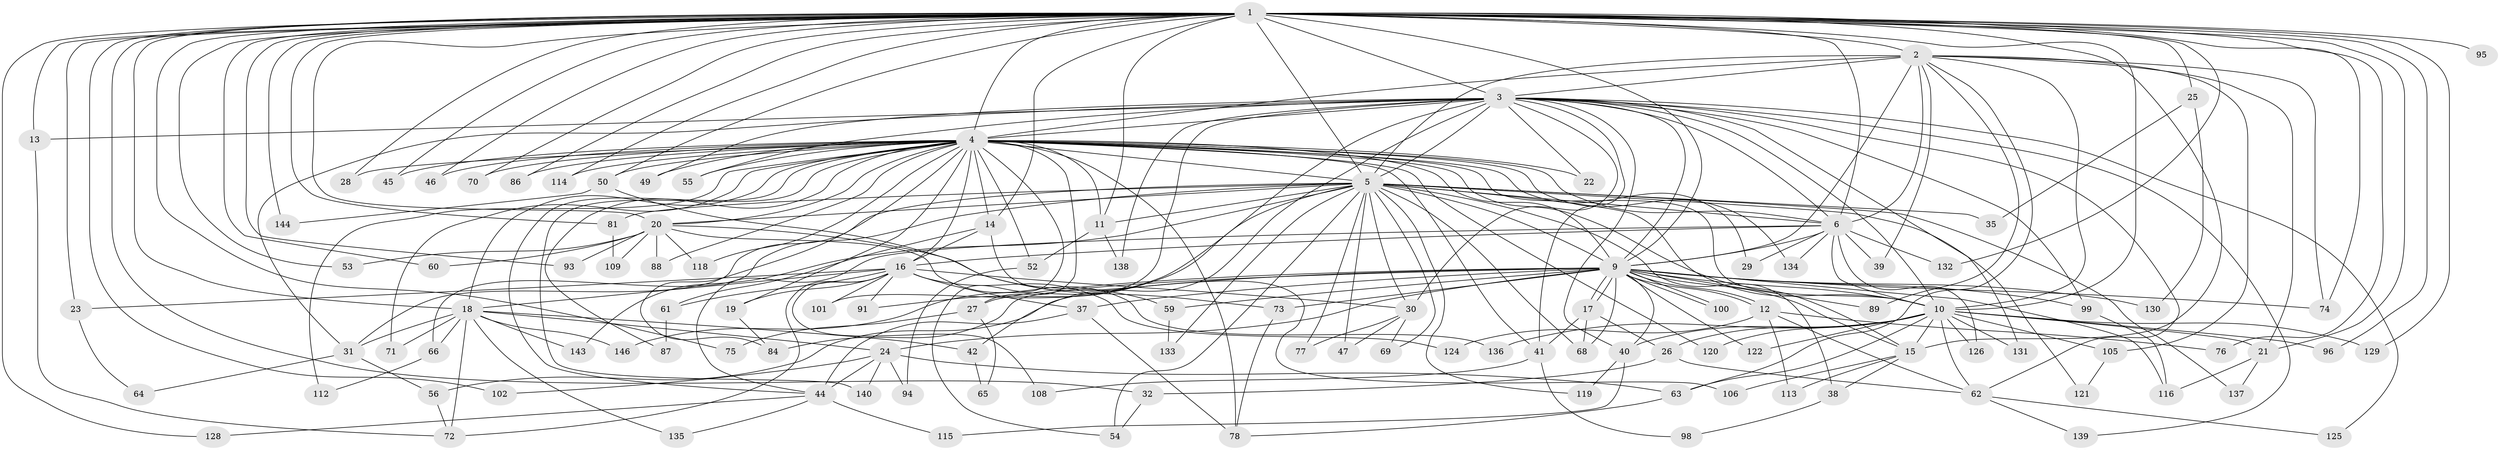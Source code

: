 // original degree distribution, {25: 0.006802721088435374, 15: 0.013605442176870748, 28: 0.006802721088435374, 42: 0.006802721088435374, 17: 0.013605442176870748, 26: 0.006802721088435374, 20: 0.013605442176870748, 31: 0.006802721088435374, 5: 0.07482993197278912, 3: 0.1836734693877551, 6: 0.027210884353741496, 10: 0.013605442176870748, 2: 0.564625850340136, 4: 0.061224489795918366}
// Generated by graph-tools (version 1.1) at 2025/41/03/06/25 10:41:31]
// undirected, 116 vertices, 267 edges
graph export_dot {
graph [start="1"]
  node [color=gray90,style=filled];
  1 [super="+7"];
  2 [super="+145"];
  3 [super="+34"];
  4 [super="+51"];
  5 [super="+8"];
  6 [super="+141"];
  9 [super="+58"];
  10 [super="+79"];
  11 [super="+36"];
  12 [super="+103"];
  13;
  14 [super="+90"];
  15 [super="+33"];
  16 [super="+142"];
  17;
  18 [super="+67"];
  19;
  20 [super="+57"];
  21 [super="+92"];
  22;
  23;
  24 [super="+48"];
  25;
  26;
  27 [super="+43"];
  28;
  29;
  30 [super="+85"];
  31 [super="+80"];
  32;
  35;
  37;
  38;
  39;
  40;
  41 [super="+83"];
  42;
  44 [super="+123"];
  45;
  46;
  47;
  49;
  50;
  52;
  53;
  54 [super="+111"];
  55;
  56;
  59;
  60;
  61;
  62 [super="+82"];
  63;
  64;
  65;
  66;
  68 [super="+117"];
  69;
  70;
  71;
  72 [super="+104"];
  73 [super="+97"];
  74 [super="+110"];
  75;
  76;
  77;
  78 [super="+107"];
  81;
  84 [super="+147"];
  86;
  87;
  88;
  89;
  91;
  93;
  94;
  95;
  96;
  98;
  99;
  100;
  101;
  102;
  105;
  106;
  108;
  109;
  112;
  113;
  114;
  115;
  116 [super="+127"];
  118;
  119;
  120;
  121;
  122;
  124;
  125;
  126;
  128;
  129;
  130;
  131;
  132;
  133;
  134;
  135;
  136;
  137;
  138;
  139;
  140;
  143;
  144;
  146;
  1 -- 2 [weight=2];
  1 -- 3 [weight=2];
  1 -- 4 [weight=2];
  1 -- 5 [weight=4];
  1 -- 6 [weight=2];
  1 -- 9 [weight=2];
  1 -- 10 [weight=2];
  1 -- 13;
  1 -- 18;
  1 -- 21;
  1 -- 23;
  1 -- 25 [weight=2];
  1 -- 28;
  1 -- 45;
  1 -- 46;
  1 -- 60;
  1 -- 74;
  1 -- 86;
  1 -- 93;
  1 -- 128;
  1 -- 132;
  1 -- 129;
  1 -- 11;
  1 -- 70;
  1 -- 75;
  1 -- 14;
  1 -- 76;
  1 -- 144;
  1 -- 81;
  1 -- 95;
  1 -- 32;
  1 -- 96;
  1 -- 102;
  1 -- 50;
  1 -- 114;
  1 -- 53;
  1 -- 20;
  1 -- 15;
  2 -- 3;
  2 -- 4;
  2 -- 5 [weight=2];
  2 -- 6;
  2 -- 9;
  2 -- 10;
  2 -- 21;
  2 -- 39;
  2 -- 89;
  2 -- 105;
  2 -- 63;
  2 -- 74;
  3 -- 4;
  3 -- 5 [weight=2];
  3 -- 6;
  3 -- 9;
  3 -- 10;
  3 -- 13;
  3 -- 22;
  3 -- 30;
  3 -- 31;
  3 -- 40;
  3 -- 42;
  3 -- 49;
  3 -- 55;
  3 -- 99;
  3 -- 101;
  3 -- 125;
  3 -- 131;
  3 -- 138;
  3 -- 139;
  3 -- 146;
  3 -- 41;
  3 -- 62;
  4 -- 5 [weight=2];
  4 -- 6;
  4 -- 9;
  4 -- 10;
  4 -- 14;
  4 -- 15;
  4 -- 16 [weight=2];
  4 -- 19;
  4 -- 20;
  4 -- 22;
  4 -- 27 [weight=2];
  4 -- 28;
  4 -- 29;
  4 -- 41;
  4 -- 44;
  4 -- 45;
  4 -- 46;
  4 -- 49;
  4 -- 50;
  4 -- 52;
  4 -- 54;
  4 -- 55;
  4 -- 70;
  4 -- 71;
  4 -- 84;
  4 -- 86;
  4 -- 87;
  4 -- 88;
  4 -- 114;
  4 -- 118;
  4 -- 134;
  4 -- 140;
  4 -- 18;
  4 -- 120;
  4 -- 112;
  4 -- 11;
  4 -- 78;
  5 -- 6 [weight=2];
  5 -- 9 [weight=2];
  5 -- 10 [weight=2];
  5 -- 11;
  5 -- 30;
  5 -- 31;
  5 -- 69;
  5 -- 77;
  5 -- 121;
  5 -- 143;
  5 -- 66;
  5 -- 133;
  5 -- 137;
  5 -- 81;
  5 -- 20;
  5 -- 91;
  5 -- 35;
  5 -- 38;
  5 -- 47;
  5 -- 54;
  5 -- 119;
  5 -- 68;
  6 -- 9;
  6 -- 10;
  6 -- 16;
  6 -- 29;
  6 -- 39;
  6 -- 126;
  6 -- 132;
  6 -- 134;
  6 -- 44 [weight=2];
  9 -- 10;
  9 -- 12;
  9 -- 12;
  9 -- 15;
  9 -- 17;
  9 -- 17;
  9 -- 24;
  9 -- 27;
  9 -- 37;
  9 -- 56;
  9 -- 59;
  9 -- 68;
  9 -- 73;
  9 -- 74;
  9 -- 89;
  9 -- 99;
  9 -- 100;
  9 -- 100;
  9 -- 116;
  9 -- 122;
  9 -- 130;
  9 -- 84;
  9 -- 40;
  10 -- 26;
  10 -- 40;
  10 -- 62;
  10 -- 63;
  10 -- 105;
  10 -- 120;
  10 -- 129;
  10 -- 131;
  10 -- 136;
  10 -- 96;
  10 -- 122;
  10 -- 126;
  10 -- 15;
  10 -- 21;
  11 -- 52;
  11 -- 138;
  12 -- 76;
  12 -- 113;
  12 -- 124;
  12 -- 62;
  13 -- 72;
  14 -- 61;
  14 -- 106;
  14 -- 16;
  15 -- 38;
  15 -- 106;
  15 -- 113;
  16 -- 18;
  16 -- 19;
  16 -- 23;
  16 -- 37;
  16 -- 61;
  16 -- 91;
  16 -- 101;
  16 -- 108;
  16 -- 124;
  16 -- 72;
  16 -- 30;
  17 -- 26;
  17 -- 41;
  17 -- 68;
  18 -- 24;
  18 -- 42;
  18 -- 66;
  18 -- 72;
  18 -- 135;
  18 -- 143;
  18 -- 71;
  18 -- 146;
  18 -- 31;
  19 -- 84;
  20 -- 53;
  20 -- 60;
  20 -- 73;
  20 -- 88;
  20 -- 93;
  20 -- 118;
  20 -- 136;
  20 -- 109;
  21 -- 116;
  21 -- 137;
  23 -- 64;
  24 -- 94;
  24 -- 102;
  24 -- 140;
  24 -- 44;
  24 -- 63;
  25 -- 35;
  25 -- 130;
  26 -- 32;
  26 -- 62;
  27 -- 65;
  27 -- 75;
  30 -- 47;
  30 -- 69;
  30 -- 77;
  31 -- 56;
  31 -- 64;
  32 -- 54;
  37 -- 44;
  37 -- 78;
  38 -- 98;
  40 -- 115;
  40 -- 119;
  41 -- 98;
  41 -- 108;
  42 -- 65;
  44 -- 115;
  44 -- 135;
  44 -- 128;
  50 -- 59;
  50 -- 144;
  52 -- 94;
  56 -- 72;
  59 -- 133;
  61 -- 87;
  62 -- 139;
  62 -- 125;
  63 -- 78;
  66 -- 112;
  73 -- 78;
  81 -- 109;
  99 -- 116;
  105 -- 121;
}
